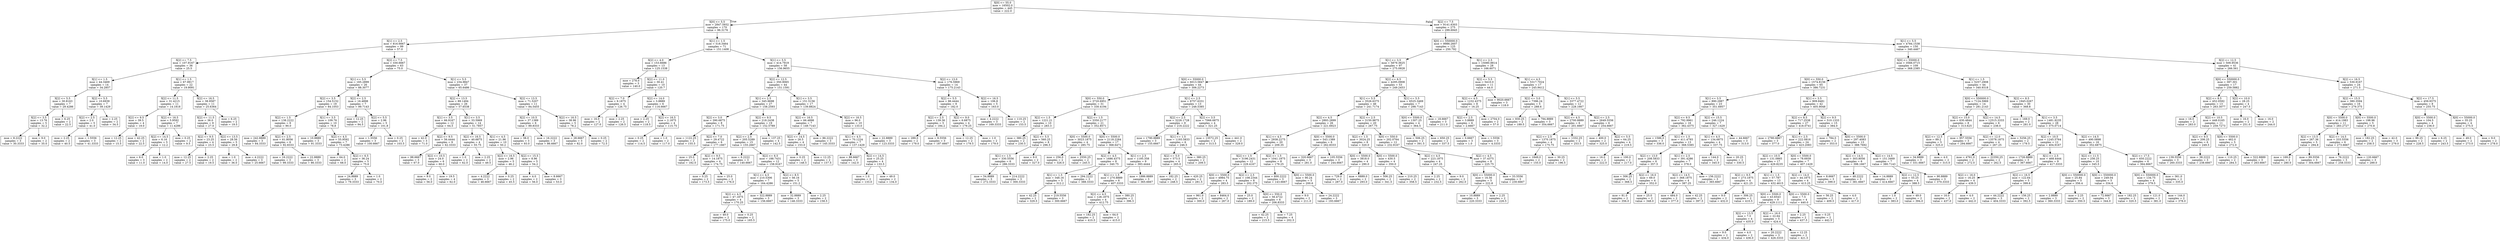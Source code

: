 digraph Tree {
node [shape=box] ;
0 [label="X[0] <= 55.0\nmse = 16502.0\nsamples = 445\nvalue = 222.0"] ;
1 [label="X[0] <= 5.5\nmse = 2847.5932\nsamples = 170\nvalue = 96.3176"] ;
0 -> 1 [labeldistance=2.5, labelangle=45, headlabel="True"] ;
2 [label="X[1] <= 2.5\nmse = 816.6667\nsamples = 99\nvalue = 57.0"] ;
1 -> 2 ;
3 [label="X[2] <= 7.5\nmse = 107.9167\nsamples = 36\nvalue = 25.5"] ;
2 -> 3 ;
4 [label="X[1] <= 1.5\nmse = 44.3469\nsamples = 14\nvalue = 34.2857"] ;
3 -> 4 ;
5 [label="X[2] <= 5.5\nmse = 30.8163\nsamples = 7\nvalue = 29.4286"] ;
4 -> 5 ;
6 [label="X[2] <= 3.5\nmse = 13.76\nsamples = 5\nvalue = 32.2"] ;
5 -> 6 ;
7 [label="mse = 8.2222\nsamples = 3\nvalue = 30.3333"] ;
6 -> 7 ;
8 [label="mse = 9.0\nsamples = 2\nvalue = 35.0"] ;
6 -> 8 ;
9 [label="mse = 6.25\nsamples = 2\nvalue = 22.5"] ;
5 -> 9 ;
10 [label="X[2] <= 5.5\nmse = 10.6939\nsamples = 7\nvalue = 39.1429"] ;
4 -> 10 ;
11 [label="X[2] <= 2.5\nmse = 2.0\nsamples = 5\nvalue = 41.0"] ;
10 -> 11 ;
12 [label="mse = 2.25\nsamples = 2\nvalue = 40.5"] ;
11 -> 12 ;
13 [label="mse = 1.5556\nsamples = 3\nvalue = 41.3333"] ;
11 -> 13 ;
14 [label="mse = 2.25\nsamples = 2\nvalue = 34.5"] ;
10 -> 14 ;
15 [label="X[1] <= 1.5\nmse = 67.9917\nsamples = 22\nvalue = 19.9091"] ;
3 -> 15 ;
16 [label="X[2] <= 11.5\nmse = 31.4215\nsamples = 11\nvalue = 14.1818"] ;
15 -> 16 ;
17 [label="X[2] <= 9.5\nmse = 39.5\nsamples = 4\nvalue = 19.0"] ;
16 -> 17 ;
18 [label="mse = 12.25\nsamples = 2\nvalue = 15.5"] ;
17 -> 18 ;
19 [label="mse = 42.25\nsamples = 2\nvalue = 22.5"] ;
17 -> 19 ;
20 [label="X[2] <= 16.5\nmse = 5.9592\nsamples = 7\nvalue = 11.4286"] ;
16 -> 20 ;
21 [label="X[2] <= 14.5\nmse = 6.16\nsamples = 5\nvalue = 12.2"] ;
20 -> 21 ;
22 [label="mse = 6.0\nsamples = 3\nvalue = 11.0"] ;
21 -> 22 ;
23 [label="mse = 1.0\nsamples = 2\nvalue = 14.0"] ;
21 -> 23 ;
24 [label="mse = 0.25\nsamples = 2\nvalue = 9.5"] ;
20 -> 24 ;
25 [label="X[2] <= 16.5\nmse = 38.9587\nsamples = 11\nvalue = 25.6364"] ;
15 -> 25 ;
26 [label="X[2] <= 11.5\nmse = 36.0\nsamples = 9\nvalue = 27.0"] ;
25 -> 26 ;
27 [label="X[2] <= 9.5\nmse = 23.25\nsamples = 4\nvalue = 23.5"] ;
26 -> 27 ;
28 [label="mse = 12.25\nsamples = 2\nvalue = 27.5"] ;
27 -> 28 ;
29 [label="mse = 2.25\nsamples = 2\nvalue = 19.5"] ;
27 -> 29 ;
30 [label="X[2] <= 13.5\nmse = 28.56\nsamples = 5\nvalue = 29.8"] ;
26 -> 30 ;
31 [label="mse = 1.0\nsamples = 2\nvalue = 36.0"] ;
30 -> 31 ;
32 [label="mse = 4.2222\nsamples = 3\nvalue = 25.6667"] ;
30 -> 32 ;
33 [label="mse = 6.25\nsamples = 2\nvalue = 19.5"] ;
25 -> 33 ;
34 [label="X[2] <= 7.5\nmse = 330.6667\nsamples = 63\nvalue = 75.0"] ;
2 -> 34 ;
35 [label="X[1] <= 5.5\nmse = 165.2899\nsamples = 26\nvalue = 88.3077"] ;
34 -> 35 ;
36 [label="X[2] <= 3.5\nmse = 154.5152\nsamples = 19\nvalue = 84.1053"] ;
35 -> 36 ;
37 [label="X[2] <= 1.5\nmse = 138.2222\nsamples = 9\nvalue = 90.0"] ;
36 -> 37 ;
38 [label="mse = 242.8889\nsamples = 3\nvalue = 84.3333"] ;
37 -> 38 ;
39 [label="X[2] <= 2.5\nmse = 61.8056\nsamples = 6\nvalue = 92.8333"] ;
37 -> 39 ;
40 [label="mse = 16.2222\nsamples = 3\nvalue = 99.3333"] ;
39 -> 40 ;
41 [label="mse = 22.8889\nsamples = 3\nvalue = 86.3333"] ;
39 -> 41 ;
42 [label="X[1] <= 3.5\nmse = 109.76\nsamples = 10\nvalue = 78.8"] ;
36 -> 42 ;
43 [label="mse = 10.8889\nsamples = 3\nvalue = 91.3333"] ;
42 -> 43 ;
44 [label="X[2] <= 4.5\nmse = 55.9592\nsamples = 7\nvalue = 73.4286"] ;
42 -> 44 ;
45 [label="mse = 64.0\nsamples = 2\nvalue = 68.0"] ;
44 -> 45 ;
46 [label="X[2] <= 6.5\nmse = 36.24\nsamples = 5\nvalue = 75.6"] ;
44 -> 46 ;
47 [label="mse = 24.8889\nsamples = 3\nvalue = 79.3333"] ;
46 -> 47 ;
48 [label="mse = 1.0\nsamples = 2\nvalue = 70.0"] ;
46 -> 48 ;
49 [label="X[2] <= 2.5\nmse = 16.4898\nsamples = 7\nvalue = 99.7143"] ;
35 -> 49 ;
50 [label="mse = 12.25\nsamples = 2\nvalue = 94.5"] ;
49 -> 50 ;
51 [label="X[2] <= 5.5\nmse = 2.96\nsamples = 5\nvalue = 101.8"] ;
49 -> 51 ;
52 [label="mse = 1.5556\nsamples = 3\nvalue = 100.6667"] ;
51 -> 52 ;
53 [label="mse = 0.25\nsamples = 2\nvalue = 103.5"] ;
51 -> 53 ;
54 [label="X[1] <= 5.5\nmse = 234.9847\nsamples = 37\nvalue = 65.6486"] ;
34 -> 54 ;
55 [label="X[2] <= 13.5\nmse = 89.1494\nsamples = 26\nvalue = 57.6538"] ;
54 -> 55 ;
56 [label="X[1] <= 3.5\nmse = 66.9167\nsamples = 12\nvalue = 64.5"] ;
55 -> 56 ;
57 [label="mse = 42.0\nsamples = 3\nvalue = 71.0"] ;
56 -> 57 ;
58 [label="X[2] <= 9.5\nmse = 56.4444\nsamples = 9\nvalue = 62.3333"] ;
56 -> 58 ;
59 [label="mse = 88.6667\nsamples = 3\nvalue = 67.0"] ;
58 -> 59 ;
60 [label="X[2] <= 10.5\nmse = 24.0\nsamples = 6\nvalue = 60.0"] ;
58 -> 60 ;
61 [label="mse = 9.0\nsamples = 2\nvalue = 56.0"] ;
60 -> 61 ;
62 [label="mse = 19.5\nsamples = 4\nvalue = 62.0"] ;
60 -> 62 ;
63 [label="X[1] <= 3.5\nmse = 33.5969\nsamples = 14\nvalue = 51.7857"] ;
55 -> 63 ;
64 [label="X[2] <= 16.5\nmse = 40.6875\nsamples = 4\nvalue = 55.75"] ;
63 -> 64 ;
65 [label="mse = 1.0\nsamples = 2\nvalue = 62.0"] ;
64 -> 65 ;
66 [label="mse = 2.25\nsamples = 2\nvalue = 49.5"] ;
64 -> 66 ;
67 [label="X[1] <= 4.5\nmse = 21.96\nsamples = 10\nvalue = 50.2"] ;
63 -> 67 ;
68 [label="X[2] <= 16.5\nmse = 2.96\nsamples = 5\nvalue = 46.2"] ;
67 -> 68 ;
69 [label="mse = 4.2222\nsamples = 3\nvalue = 46.6667"] ;
68 -> 69 ;
70 [label="mse = 0.25\nsamples = 2\nvalue = 45.5"] ;
68 -> 70 ;
71 [label="X[2] <= 15.5\nmse = 8.96\nsamples = 5\nvalue = 54.2"] ;
67 -> 71 ;
72 [label="mse = 4.0\nsamples = 2\nvalue = 56.0"] ;
71 -> 72 ;
73 [label="mse = 8.6667\nsamples = 3\nvalue = 53.0"] ;
71 -> 73 ;
74 [label="X[2] <= 13.5\nmse = 71.5207\nsamples = 11\nvalue = 84.5455"] ;
54 -> 74 ;
75 [label="X[2] <= 10.5\nmse = 37.1389\nsamples = 6\nvalue = 89.8333"] ;
74 -> 75 ;
76 [label="mse = 38.0\nsamples = 3\nvalue = 93.0"] ;
75 -> 76 ;
77 [label="mse = 16.2222\nsamples = 3\nvalue = 86.6667"] ;
75 -> 77 ;
78 [label="X[2] <= 16.5\nmse = 38.96\nsamples = 5\nvalue = 78.2"] ;
74 -> 78 ;
79 [label="mse = 28.6667\nsamples = 3\nvalue = 82.0"] ;
78 -> 79 ;
80 [label="mse = 0.25\nsamples = 2\nvalue = 72.5"] ;
78 -> 80 ;
81 [label="X[1] <= 1.5\nmse = 518.3464\nsamples = 71\nvalue = 151.1408"] ;
1 -> 81 ;
82 [label="X[2] <= 4.0\nmse = 153.6686\nsamples = 13\nvalue = 125.1538"] ;
81 -> 82 ;
83 [label="mse = 278.0\nsamples = 3\nvalue = 140.0"] ;
82 -> 83 ;
84 [label="X[2] <= 11.0\nmse = 30.41\nsamples = 10\nvalue = 120.7"] ;
82 -> 84 ;
85 [label="X[2] <= 7.0\nmse = 9.1875\nsamples = 4\nvalue = 126.75"] ;
84 -> 85 ;
86 [label="mse = 16.0\nsamples = 2\nvalue = 127.0"] ;
85 -> 86 ;
87 [label="mse = 2.25\nsamples = 2\nvalue = 126.5"] ;
85 -> 87 ;
88 [label="X[2] <= 14.0\nmse = 3.8889\nsamples = 6\nvalue = 116.6667"] ;
84 -> 88 ;
89 [label="mse = 2.25\nsamples = 2\nvalue = 118.5"] ;
88 -> 89 ;
90 [label="X[2] <= 16.5\nmse = 2.1875\nsamples = 4\nvalue = 115.75"] ;
88 -> 90 ;
91 [label="mse = 0.25\nsamples = 2\nvalue = 114.5"] ;
90 -> 91 ;
92 [label="mse = 1.0\nsamples = 2\nvalue = 117.0"] ;
90 -> 92 ;
93 [label="X[1] <= 5.5\nmse = 414.7919\nsamples = 58\nvalue = 156.9655"] ;
81 -> 93 ;
94 [label="X[2] <= 12.5\nmse = 350.9065\nsamples = 44\nvalue = 151.1591"] ;
93 -> 94 ;
95 [label="X[1] <= 2.5\nmse = 345.9698\nsamples = 27\nvalue = 158.2593"] ;
94 -> 95 ;
96 [label="X[2] <= 3.0\nmse = 390.6875\nsamples = 8\nvalue = 171.75"] ;
95 -> 96 ;
97 [label="mse = 1122.25\nsamples = 2\nvalue = 155.5"] ;
96 -> 97 ;
98 [label="X[2] <= 7.0\nmse = 29.4722\nsamples = 6\nvalue = 177.1667"] ;
96 -> 98 ;
99 [label="mse = 25.0\nsamples = 2\nvalue = 182.0"] ;
98 -> 99 ;
100 [label="X[2] <= 9.5\nmse = 14.1875\nsamples = 4\nvalue = 174.75"] ;
98 -> 100 ;
101 [label="mse = 0.25\nsamples = 2\nvalue = 173.5"] ;
100 -> 101 ;
102 [label="mse = 25.0\nsamples = 2\nvalue = 176.0"] ;
100 -> 102 ;
103 [label="X[2] <= 9.5\nmse = 218.2438\nsamples = 19\nvalue = 152.5789"] ;
95 -> 103 ;
104 [label="X[2] <= 2.5\nmse = 205.5289\nsamples = 15\nvalue = 155.2667"] ;
103 -> 104 ;
105 [label="mse = 6.2222\nsamples = 3\nvalue = 140.6667"] ;
104 -> 105 ;
106 [label="X[2] <= 6.5\nmse = 188.7431\nsamples = 12\nvalue = 158.9167"] ;
104 -> 106 ;
107 [label="X[1] <= 4.5\nmse = 210.5306\nsamples = 7\nvalue = 164.4286"] ;
106 -> 107 ;
108 [label="X[2] <= 4.5\nmse = 47.1875\nsamples = 4\nvalue = 170.25"] ;
107 -> 108 ;
109 [label="mse = 49.0\nsamples = 2\nvalue = 175.0"] ;
108 -> 109 ;
110 [label="mse = 0.25\nsamples = 2\nvalue = 165.5"] ;
108 -> 110 ;
111 [label="mse = 322.8889\nsamples = 3\nvalue = 156.6667"] ;
107 -> 111 ;
112 [label="X[2] <= 8.5\nmse = 56.16\nsamples = 5\nvalue = 151.2"] ;
106 -> 112 ;
113 [label="mse = 32.8889\nsamples = 3\nvalue = 146.3333"] ;
112 -> 113 ;
114 [label="mse = 2.25\nsamples = 2\nvalue = 158.5"] ;
112 -> 114 ;
115 [label="mse = 137.25\nsamples = 4\nvalue = 142.5"] ;
103 -> 115 ;
116 [label="X[1] <= 3.5\nmse = 151.5156\nsamples = 17\nvalue = 139.8824"] ;
94 -> 116 ;
117 [label="X[2] <= 16.5\nmse = 66.4898\nsamples = 7\nvalue = 149.7143"] ;
116 -> 117 ;
118 [label="X[2] <= 14.5\nmse = 26.5\nsamples = 4\nvalue = 153.0"] ;
117 -> 118 ;
119 [label="mse = 0.25\nsamples = 2\nvalue = 148.5"] ;
118 -> 119 ;
120 [label="mse = 12.25\nsamples = 2\nvalue = 157.5"] ;
118 -> 120 ;
121 [label="mse = 86.2222\nsamples = 3\nvalue = 145.3333"] ;
117 -> 121 ;
122 [label="X[2] <= 16.5\nmse = 96.0\nsamples = 10\nvalue = 133.0"] ;
116 -> 122 ;
123 [label="X[1] <= 4.5\nmse = 70.1224\nsamples = 7\nvalue = 137.1429"] ;
122 -> 123 ;
124 [label="mse = 88.6667\nsamples = 3\nvalue = 142.0"] ;
123 -> 124 ;
125 [label="X[2] <= 14.5\nmse = 25.25\nsamples = 4\nvalue = 133.5"] ;
123 -> 125 ;
126 [label="mse = 1.0\nsamples = 2\nvalue = 133.0"] ;
125 -> 126 ;
127 [label="mse = 49.0\nsamples = 2\nvalue = 134.0"] ;
125 -> 127 ;
128 [label="mse = 22.8889\nsamples = 3\nvalue = 123.3333"] ;
122 -> 128 ;
129 [label="X[2] <= 13.0\nmse = 176.5969\nsamples = 14\nvalue = 175.2143"] ;
93 -> 129 ;
130 [label="X[2] <= 5.5\nmse = 86.4444\nsamples = 9\nvalue = 182.0"] ;
129 -> 130 ;
131 [label="X[2] <= 2.5\nmse = 139.36\nsamples = 5\nvalue = 184.2"] ;
130 -> 131 ;
132 [label="mse = 289.0\nsamples = 2\nvalue = 179.0"] ;
131 -> 132 ;
133 [label="mse = 9.5556\nsamples = 3\nvalue = 187.6667"] ;
131 -> 133 ;
134 [label="X[2] <= 9.0\nmse = 6.6875\nsamples = 4\nvalue = 179.25"] ;
130 -> 134 ;
135 [label="mse = 12.25\nsamples = 2\nvalue = 179.5"] ;
134 -> 135 ;
136 [label="mse = 1.0\nsamples = 2\nvalue = 179.0"] ;
134 -> 136 ;
137 [label="X[2] <= 16.5\nmse = 106.8\nsamples = 5\nvalue = 163.0"] ;
129 -> 137 ;
138 [label="mse = 4.2222\nsamples = 3\nvalue = 169.3333"] ;
137 -> 138 ;
139 [label="mse = 110.25\nsamples = 2\nvalue = 153.5"] ;
137 -> 139 ;
140 [label="X[2] <= 7.5\nmse = 9141.6303\nsamples = 275\nvalue = 299.6945"] ;
0 -> 140 [labeldistance=2.5, labelangle=-45, headlabel="False"] ;
141 [label="X[0] <= 550000.0\nmse = 9986.2607\nsamples = 125\nvalue = 250.792"] ;
140 -> 141 ;
142 [label="X[1] <= 3.5\nmse = 5879.3625\nsamples = 97\nvalue = 275.0928"] ;
141 -> 142 ;
143 [label="X[0] <= 55000.0\nmse = 6013.5847\nsamples = 44\nvalue = 306.2273"] ;
142 -> 143 ;
144 [label="X[0] <= 550.0\nmse = 3720.6951\nsamples = 31\nvalue = 330.4194"] ;
143 -> 144 ;
145 [label="X[2] <= 1.5\nmse = 1221.21\nsamples = 10\nvalue = 283.3"] ;
144 -> 145 ;
146 [label="mse = 380.25\nsamples = 2\nvalue = 230.5"] ;
145 -> 146 ;
147 [label="X[2] <= 5.5\nmse = 560.25\nsamples = 8\nvalue = 296.5"] ;
145 -> 147 ;
148 [label="X[1] <= 1.5\nmse = 330.5556\nsamples = 6\nvalue = 286.3333"] ;
147 -> 148 ;
149 [label="mse = 54.8889\nsamples = 3\nvalue = 272.3333"] ;
148 -> 149 ;
150 [label="mse = 214.2222\nsamples = 3\nvalue = 300.3333"] ;
148 -> 150 ;
151 [label="mse = 9.0\nsamples = 2\nvalue = 327.0"] ;
147 -> 151 ;
152 [label="X[2] <= 1.5\nmse = 3350.2177\nsamples = 21\nvalue = 352.8571"] ;
144 -> 152 ;
153 [label="X[0] <= 5500.0\nmse = 3023.1875\nsamples = 4\nvalue = 285.75"] ;
152 -> 153 ;
154 [label="mse = 256.0\nsamples = 2\nvalue = 326.0"] ;
153 -> 154 ;
155 [label="mse = 2550.25\nsamples = 2\nvalue = 245.5"] ;
153 -> 155 ;
156 [label="X[0] <= 5500.0\nmse = 2118.2284\nsamples = 17\nvalue = 368.6471"] ;
152 -> 156 ;
157 [label="X[2] <= 4.5\nmse = 1686.4375\nsamples = 8\nvalue = 340.75"] ;
156 -> 157 ;
158 [label="X[1] <= 1.5\nmse = 348.16\nsamples = 5\nvalue = 312.2"] ;
157 -> 158 ;
159 [label="mse = 42.25\nsamples = 2\nvalue = 329.5"] ;
158 -> 159 ;
160 [label="mse = 219.5556\nsamples = 3\nvalue = 300.6667"] ;
158 -> 160 ;
161 [label="mse = 294.2222\nsamples = 3\nvalue = 388.3333"] ;
157 -> 161 ;
162 [label="X[1] <= 2.5\nmse = 1195.358\nsamples = 9\nvalue = 393.4444"] ;
156 -> 162 ;
163 [label="X[1] <= 1.5\nmse = 270.8889\nsamples = 6\nvalue = 407.3333"] ;
162 -> 163 ;
164 [label="X[2] <= 4.5\nmse = 128.1875\nsamples = 4\nvalue = 412.75"] ;
163 -> 164 ;
165 [label="mse = 182.25\nsamples = 2\nvalue = 410.5"] ;
164 -> 165 ;
166 [label="mse = 64.0\nsamples = 2\nvalue = 415.0"] ;
164 -> 166 ;
167 [label="mse = 380.25\nsamples = 2\nvalue = 396.5"] ;
163 -> 167 ;
168 [label="mse = 1886.8889\nsamples = 3\nvalue = 365.6667"] ;
162 -> 168 ;
169 [label="X[1] <= 2.5\nmse = 6757.6331\nsamples = 13\nvalue = 248.5385"] ;
143 -> 169 ;
170 [label="X[2] <= 2.5\nmse = 3226.1728\nsamples = 9\nvalue = 216.2222"] ;
169 -> 170 ;
171 [label="mse = 1790.8889\nsamples = 3\nvalue = 155.6667"] ;
170 -> 171 ;
172 [label="X[1] <= 1.5\nmse = 1193.5833\nsamples = 6\nvalue = 246.5"] ;
170 -> 172 ;
173 [label="X[2] <= 5.0\nmse = 573.5\nsamples = 4\nvalue = 265.0"] ;
172 -> 173 ;
174 [label="mse = 182.25\nsamples = 2\nvalue = 248.5"] ;
173 -> 174 ;
175 [label="mse = 420.25\nsamples = 2\nvalue = 281.5"] ;
173 -> 175 ;
176 [label="mse = 380.25\nsamples = 2\nvalue = 209.5"] ;
172 -> 176 ;
177 [label="X[2] <= 3.5\nmse = 7066.6875\nsamples = 4\nvalue = 321.25"] ;
169 -> 177 ;
178 [label="mse = 13572.25\nsamples = 2\nvalue = 313.5"] ;
177 -> 178 ;
179 [label="mse = 441.0\nsamples = 2\nvalue = 329.0"] ;
177 -> 179 ;
180 [label="X[2] <= 6.5\nmse = 4295.0908\nsamples = 53\nvalue = 249.2453"] ;
142 -> 180 ;
181 [label="X[1] <= 5.5\nmse = 3526.6375\nsamples = 46\nvalue = 241.7174"] ;
180 -> 181 ;
182 [label="X[2] <= 4.5\nmse = 2893.2899\nsamples = 26\nvalue = 221.6923"] ;
181 -> 182 ;
183 [label="X[1] <= 4.5\nmse = 2938.2275\nsamples = 20\nvalue = 209.35"] ;
182 -> 183 ;
184 [label="X[2] <= 1.5\nmse = 3196.2431\nsamples = 12\nvalue = 229.4167"] ;
183 -> 184 ;
185 [label="X[0] <= 5500.0\nmse = 4984.75\nsamples = 4\nvalue = 283.5"] ;
184 -> 185 ;
186 [label="mse = 961.0\nsamples = 2\nvalue = 300.0"] ;
185 -> 186 ;
187 [label="mse = 8464.0\nsamples = 2\nvalue = 267.0"] ;
185 -> 187 ;
188 [label="X[2] <= 2.5\nmse = 108.2344\nsamples = 8\nvalue = 202.375"] ;
184 -> 188 ;
189 [label="mse = 25.0\nsamples = 2\nvalue = 189.0"] ;
188 -> 189 ;
190 [label="X[0] <= 550.0\nmse = 56.4722\nsamples = 6\nvalue = 206.8333"] ;
188 -> 190 ;
191 [label="mse = 42.25\nsamples = 2\nvalue = 215.5"] ;
190 -> 191 ;
192 [label="mse = 7.25\nsamples = 4\nvalue = 202.5"] ;
190 -> 192 ;
193 [label="X[2] <= 1.5\nmse = 1041.1875\nsamples = 8\nvalue = 179.25"] ;
183 -> 193 ;
194 [label="mse = 600.2222\nsamples = 3\nvalue = 143.6667"] ;
193 -> 194 ;
195 [label="X[0] <= 5500.0\nmse = 90.24\nsamples = 5\nvalue = 200.6"] ;
193 -> 195 ;
196 [label="mse = 9.0\nsamples = 2\nvalue = 211.0"] ;
195 -> 196 ;
197 [label="mse = 24.2222\nsamples = 3\nvalue = 193.6667"] ;
195 -> 197 ;
198 [label="X[0] <= 5500.0\nmse = 543.1389\nsamples = 6\nvalue = 262.8333"] ;
182 -> 198 ;
199 [label="mse = 320.6667\nsamples = 3\nvalue = 281.0"] ;
198 -> 199 ;
200 [label="mse = 105.5556\nsamples = 3\nvalue = 244.6667"] ;
198 -> 200 ;
201 [label="X[2] <= 2.5\nmse = 3150.9875\nsamples = 20\nvalue = 267.75"] ;
181 -> 201 ;
202 [label="X[2] <= 1.5\nmse = 3024.25\nsamples = 8\nvalue = 320.0"] ;
201 -> 202 ;
203 [label="X[0] <= 5500.0\nmse = 3818.0\nsamples = 4\nvalue = 290.0"] ;
202 -> 203 ;
204 [label="mse = 729.0\nsamples = 2\nvalue = 287.0"] ;
203 -> 204 ;
205 [label="mse = 6889.0\nsamples = 2\nvalue = 293.0"] ;
203 -> 205 ;
206 [label="X[0] <= 5500.0\nmse = 430.5\nsamples = 4\nvalue = 350.0"] ;
202 -> 206 ;
207 [label="mse = 506.25\nsamples = 2\nvalue = 341.5"] ;
206 -> 207 ;
208 [label="mse = 210.25\nsamples = 2\nvalue = 358.5"] ;
206 -> 208 ;
209 [label="X[0] <= 550.0\nmse = 202.0764\nsamples = 12\nvalue = 232.9167"] ;
201 -> 209 ;
210 [label="X[2] <= 4.5\nmse = 223.1875\nsamples = 4\nvalue = 247.25"] ;
209 -> 210 ;
211 [label="mse = 2.25\nsamples = 2\nvalue = 232.5"] ;
210 -> 211 ;
212 [label="mse = 9.0\nsamples = 2\nvalue = 262.0"] ;
210 -> 212 ;
213 [label="X[2] <= 4.5\nmse = 37.4375\nsamples = 8\nvalue = 225.75"] ;
209 -> 213 ;
214 [label="X[0] <= 55000.0\nmse = 16.56\nsamples = 5\nvalue = 222.8"] ;
213 -> 214 ;
215 [label="mse = 10.8889\nsamples = 3\nvalue = 220.3333"] ;
214 -> 215 ;
216 [label="mse = 2.25\nsamples = 2\nvalue = 226.5"] ;
214 -> 216 ;
217 [label="mse = 33.5556\nsamples = 3\nvalue = 230.6667"] ;
213 -> 217 ;
218 [label="X[1] <= 5.5\nmse = 6525.3469\nsamples = 7\nvalue = 298.7143"] ;
180 -> 218 ;
219 [label="X[0] <= 5500.0\nmse = 1307.25\nsamples = 4\nvalue = 364.5"] ;
218 -> 219 ;
220 [label="mse = 506.25\nsamples = 2\nvalue = 391.5"] ;
219 -> 220 ;
221 [label="mse = 650.25\nsamples = 2\nvalue = 337.5"] ;
219 -> 221 ;
222 [label="mse = 18.6667\nsamples = 3\nvalue = 211.0"] ;
218 -> 222 ;
223 [label="X[1] <= 2.5\nmse = 15080.8814\nsamples = 28\nvalue = 166.6071"] ;
141 -> 223 ;
224 [label="X[2] <= 5.5\nmse = 5410.0\nsamples = 11\nvalue = 44.0"] ;
223 -> 224 ;
225 [label="X[2] <= 4.5\nmse = 1232.4375\nsamples = 8\nvalue = 16.25"] ;
224 -> 225 ;
226 [label="X[2] <= 2.5\nmse = 3.8889\nsamples = 6\nvalue = 2.6667"] ;
225 -> 226 ;
227 [label="mse = 0.6667\nsamples = 3\nvalue = 1.0"] ;
226 -> 227 ;
228 [label="mse = 1.5556\nsamples = 3\nvalue = 4.3333"] ;
226 -> 228 ;
229 [label="mse = 2704.0\nsamples = 2\nvalue = 57.0"] ;
225 -> 229 ;
230 [label="mse = 9020.6667\nsamples = 3\nvalue = 118.0"] ;
224 -> 230 ;
231 [label="X[1] <= 4.5\nmse = 5317.7024\nsamples = 17\nvalue = 245.9412"] ;
223 -> 231 ;
232 [label="X[2] <= 3.0\nmse = 7396.24\nsamples = 5\nvalue = 288.6"] ;
231 -> 232 ;
233 [label="mse = 930.25\nsamples = 2\nvalue = 189.5"] ;
232 -> 233 ;
234 [label="mse = 794.8889\nsamples = 3\nvalue = 354.6667"] ;
232 -> 234 ;
235 [label="X[1] <= 5.5\nmse = 3377.4722\nsamples = 12\nvalue = 228.1667"] ;
231 -> 235 ;
236 [label="X[2] <= 4.5\nmse = 2700.8889\nsamples = 6\nvalue = 201.6667"] ;
235 -> 236 ;
237 [label="X[2] <= 2.5\nmse = 1370.1875\nsamples = 4\nvalue = 175.75"] ;
236 -> 237 ;
238 [label="mse = 1849.0\nsamples = 2\nvalue = 155.0"] ;
237 -> 238 ;
239 [label="mse = 30.25\nsamples = 2\nvalue = 196.5"] ;
237 -> 239 ;
240 [label="mse = 1332.25\nsamples = 2\nvalue = 253.5"] ;
236 -> 240 ;
241 [label="X[2] <= 2.5\nmse = 2649.5556\nsamples = 6\nvalue = 254.6667"] ;
235 -> 241 ;
242 [label="mse = 400.0\nsamples = 2\nvalue = 325.0"] ;
241 -> 242 ;
243 [label="X[2] <= 5.5\nmse = 64.25\nsamples = 4\nvalue = 219.5"] ;
241 -> 243 ;
244 [label="mse = 16.0\nsamples = 2\nvalue = 222.0"] ;
243 -> 244 ;
245 [label="mse = 100.0\nsamples = 2\nvalue = 217.0"] ;
243 -> 245 ;
246 [label="X[1] <= 5.5\nmse = 4784.1538\nsamples = 150\nvalue = 340.4467"] ;
140 -> 246 ;
247 [label="X[0] <= 55000.0\nmse = 3566.0715\nsamples = 109\nvalue = 368.2385"] ;
246 -> 247 ;
248 [label="X[0] <= 550.0\nmse = 1574.8156\nsamples = 65\nvalue = 386.7231"] ;
247 -> 248 ;
249 [label="X[1] <= 3.5\nmse = 890.2987\nsamples = 23\nvalue = 351.6957"] ;
248 -> 249 ;
250 [label="X[2] <= 9.5\nmse = 792.9961\nsamples = 16\nvalue = 362.4375"] ;
249 -> 250 ;
251 [label="mse = 1586.0\nsamples = 3\nvalue = 336.0"] ;
250 -> 251 ;
252 [label="X[1] <= 1.5\nmse = 411.4793\nsamples = 13\nvalue = 368.5385"] ;
250 -> 252 ;
253 [label="X[2] <= 13.0\nmse = 208.5833\nsamples = 6\nvalue = 357.5"] ;
252 -> 253 ;
254 [label="mse = 306.25\nsamples = 2\nvalue = 368.5"] ;
253 -> 254 ;
255 [label="X[2] <= 16.0\nmse = 69.0\nsamples = 4\nvalue = 352.0"] ;
253 -> 255 ;
256 [label="mse = 81.0\nsamples = 2\nvalue = 356.0"] ;
255 -> 256 ;
257 [label="mse = 25.0\nsamples = 2\nvalue = 348.0"] ;
255 -> 257 ;
258 [label="X[1] <= 2.5\nmse = 391.4286\nsamples = 7\nvalue = 378.0"] ;
252 -> 258 ;
259 [label="X[2] <= 14.5\nmse = 368.1875\nsamples = 4\nvalue = 387.25"] ;
258 -> 259 ;
260 [label="mse = 484.0\nsamples = 2\nvalue = 377.0"] ;
259 -> 260 ;
261 [label="mse = 42.25\nsamples = 2\nvalue = 397.5"] ;
259 -> 261 ;
262 [label="mse = 156.2222\nsamples = 3\nvalue = 365.6667"] ;
258 -> 262 ;
263 [label="X[2] <= 15.5\nmse = 246.1224\nsamples = 7\nvalue = 327.1429"] ;
249 -> 263 ;
264 [label="X[1] <= 4.5\nmse = 134.6875\nsamples = 4\nvalue = 337.75"] ;
263 -> 264 ;
265 [label="mse = 144.0\nsamples = 2\nvalue = 345.0"] ;
264 -> 265 ;
266 [label="mse = 20.25\nsamples = 2\nvalue = 330.5"] ;
264 -> 266 ;
267 [label="mse = 44.6667\nsamples = 3\nvalue = 313.0"] ;
263 -> 267 ;
268 [label="X[1] <= 3.5\nmse = 909.8481\nsamples = 42\nvalue = 405.9048"] ;
248 -> 268 ;
269 [label="X[2] <= 8.5\nmse = 717.2538\nsamples = 27\nvalue = 418.0741"] ;
268 -> 269 ;
270 [label="mse = 2780.6667\nsamples = 3\nvalue = 377.0"] ;
269 -> 270 ;
271 [label="X[1] <= 2.5\nmse = 222.0816\nsamples = 24\nvalue = 423.2083"] ;
269 -> 271 ;
272 [label="X[2] <= 10.5\nmse = 131.0865\nsamples = 17\nvalue = 429.8235"] ;
271 -> 272 ;
273 [label="X[2] <= 9.5\nmse = 273.1875\nsamples = 4\nvalue = 421.25"] ;
272 -> 273 ;
274 [label="mse = 9.0\nsamples = 2\nvalue = 432.0"] ;
273 -> 274 ;
275 [label="mse = 306.25\nsamples = 2\nvalue = 410.5"] ;
273 -> 275 ;
276 [label="X[1] <= 1.5\nmse = 57.787\nsamples = 13\nvalue = 432.4615"] ;
272 -> 276 ;
277 [label="X[0] <= 5500.0\nmse = 43.6543\nsamples = 9\nvalue = 429.1111"] ;
276 -> 277 ;
278 [label="X[2] <= 13.5\nmse = 7.5\nsamples = 4\nvalue = 435.0"] ;
277 -> 278 ;
279 [label="mse = 9.0\nsamples = 2\nvalue = 434.0"] ;
278 -> 279 ;
280 [label="mse = 4.0\nsamples = 2\nvalue = 436.0"] ;
278 -> 280 ;
281 [label="X[2] <= 16.0\nmse = 22.64\nsamples = 5\nvalue = 424.4"] ;
277 -> 281 ;
282 [label="mse = 20.2222\nsamples = 3\nvalue = 426.3333"] ;
281 -> 282 ;
283 [label="mse = 12.25\nsamples = 2\nvalue = 421.5"] ;
281 -> 283 ;
284 [label="X[0] <= 5500.0\nmse = 7.5\nsamples = 4\nvalue = 440.0"] ;
276 -> 284 ;
285 [label="mse = 2.25\nsamples = 2\nvalue = 437.5"] ;
284 -> 285 ;
286 [label="mse = 0.25\nsamples = 2\nvalue = 442.5"] ;
284 -> 286 ;
287 [label="X[0] <= 5500.0\nmse = 78.6939\nsamples = 7\nvalue = 407.1429"] ;
271 -> 287 ;
288 [label="X[2] <= 14.0\nmse = 44.1875\nsamples = 4\nvalue = 413.25"] ;
287 -> 288 ;
289 [label="mse = 56.25\nsamples = 2\nvalue = 409.5"] ;
288 -> 289 ;
290 [label="mse = 4.0\nsamples = 2\nvalue = 417.0"] ;
288 -> 290 ;
291 [label="mse = 8.6667\nsamples = 3\nvalue = 399.0"] ;
287 -> 291 ;
292 [label="X[2] <= 9.5\nmse = 510.1333\nsamples = 15\nvalue = 384.0"] ;
268 -> 292 ;
293 [label="mse = 784.0\nsamples = 2\nvalue = 353.0"] ;
292 -> 293 ;
294 [label="X[0] <= 5500.0\nmse = 297.4083\nsamples = 13\nvalue = 388.7692"] ;
292 -> 294 ;
295 [label="X[2] <= 14.5\nmse = 303.8056\nsamples = 6\nvalue = 398.1667"] ;
294 -> 295 ;
296 [label="mse = 48.2222\nsamples = 3\nvalue = 381.6667"] ;
295 -> 296 ;
297 [label="mse = 14.8889\nsamples = 3\nvalue = 414.6667"] ;
295 -> 297 ;
298 [label="X[2] <= 14.5\nmse = 151.3469\nsamples = 7\nvalue = 380.7143"] ;
294 -> 298 ;
299 [label="X[2] <= 12.5\nmse = 55.25\nsamples = 4\nvalue = 388.5"] ;
298 -> 299 ;
300 [label="mse = 1.0\nsamples = 2\nvalue = 383.0"] ;
299 -> 300 ;
301 [label="mse = 49.0\nsamples = 2\nvalue = 394.0"] ;
299 -> 301 ;
302 [label="mse = 90.8889\nsamples = 3\nvalue = 370.3333"] ;
298 -> 302 ;
303 [label="X[1] <= 1.5\nmse = 5257.2908\nsamples = 44\nvalue = 340.9318"] ;
247 -> 303 ;
304 [label="X[0] <= 550000.0\nmse = 7124.5969\nsamples = 14\nvalue = 281.2143"] ;
303 -> 304 ;
305 [label="X[2] <= 15.0\nmse = 630.4844\nsamples = 8\nvalue = 313.625"] ;
304 -> 305 ;
306 [label="X[2] <= 12.5\nmse = 89.2\nsamples = 5\nvalue = 325.0"] ;
305 -> 306 ;
307 [label="mse = 34.8889\nsamples = 3\nvalue = 331.6667"] ;
306 -> 307 ;
308 [label="mse = 4.0\nsamples = 2\nvalue = 315.0"] ;
306 -> 308 ;
309 [label="mse = 957.5556\nsamples = 3\nvalue = 294.6667"] ;
305 -> 309 ;
310 [label="X[2] <= 14.5\nmse = 12515.3333\nsamples = 6\nvalue = 238.0"] ;
304 -> 310 ;
311 [label="X[2] <= 12.0\nmse = 13578.1875\nsamples = 4\nvalue = 267.25"] ;
310 -> 311 ;
312 [label="mse = 4761.0\nsamples = 2\nvalue = 272.0"] ;
311 -> 312 ;
313 [label="mse = 22350.25\nsamples = 2\nvalue = 262.5"] ;
311 -> 313 ;
314 [label="mse = 5256.25\nsamples = 2\nvalue = 179.5"] ;
310 -> 314 ;
315 [label="X[2] <= 8.5\nmse = 1945.0267\nsamples = 30\nvalue = 368.8"] ;
303 -> 315 ;
316 [label="mse = 169.0\nsamples = 2\nvalue = 281.0"] ;
315 -> 316 ;
317 [label="X[1] <= 3.5\nmse = 1481.9235\nsamples = 28\nvalue = 375.0714"] ;
315 -> 317 ;
318 [label="X[2] <= 10.5\nmse = 1245.5764\nsamples = 12\nvalue = 404.9167"] ;
317 -> 318 ;
319 [label="mse = 1726.8889\nsamples = 3\nvalue = 367.6667"] ;
318 -> 319 ;
320 [label="X[1] <= 2.5\nmse = 468.4444\nsamples = 9\nvalue = 417.3333"] ;
318 -> 320 ;
321 [label="X[2] <= 16.0\nmse = 16.25\nsamples = 4\nvalue = 439.5"] ;
320 -> 321 ;
322 [label="mse = 16.0\nsamples = 2\nvalue = 437.0"] ;
321 -> 322 ;
323 [label="mse = 4.0\nsamples = 2\nvalue = 442.0"] ;
321 -> 323 ;
324 [label="X[2] <= 16.5\nmse = 122.64\nsamples = 5\nvalue = 399.6"] ;
320 -> 324 ;
325 [label="mse = 44.2222\nsamples = 3\nvalue = 404.3333"] ;
324 -> 325 ;
326 [label="mse = 156.25\nsamples = 2\nvalue = 392.5"] ;
324 -> 326 ;
327 [label="X[2] <= 14.5\nmse = 490.0898\nsamples = 16\nvalue = 352.6875"] ;
317 -> 327 ;
328 [label="X[2] <= 11.5\nmse = 256.25\nsamples = 10\nvalue = 345.5"] ;
327 -> 328 ;
329 [label="X[0] <= 550000.0\nmse = 25.84\nsamples = 5\nvalue = 356.4"] ;
328 -> 329 ;
330 [label="mse = 2.8889\nsamples = 3\nvalue = 360.3333"] ;
329 -> 330 ;
331 [label="mse = 2.25\nsamples = 2\nvalue = 350.5"] ;
329 -> 331 ;
332 [label="X[0] <= 550000.0\nmse = 249.04\nsamples = 5\nvalue = 334.6"] ;
328 -> 332 ;
333 [label="mse = 72.6667\nsamples = 3\nvalue = 344.0"] ;
332 -> 333 ;
334 [label="mse = 182.25\nsamples = 2\nvalue = 320.5"] ;
332 -> 334 ;
335 [label="X[2] <= 17.5\nmse = 650.2222\nsamples = 6\nvalue = 364.6667"] ;
327 -> 335 ;
336 [label="X[0] <= 550000.0\nmse = 134.75\nsamples = 4\nvalue = 379.5"] ;
335 -> 336 ;
337 [label="mse = 121.0\nsamples = 2\nvalue = 381.0"] ;
336 -> 337 ;
338 [label="mse = 144.0\nsamples = 2\nvalue = 378.0"] ;
336 -> 338 ;
339 [label="mse = 361.0\nsamples = 2\nvalue = 335.0"] ;
335 -> 339 ;
340 [label="X[2] <= 12.5\nmse = 509.9536\nsamples = 41\nvalue = 266.561"] ;
246 -> 340 ;
341 [label="X[0] <= 550000.0\nmse = 397.301\nsamples = 17\nvalue = 259.5882"] ;
340 -> 341 ;
342 [label="X[2] <= 8.5\nmse = 452.0592\nsamples = 13\nvalue = 263.3077"] ;
341 -> 342 ;
343 [label="mse = 16.0\nsamples = 2\nvalue = 283.0"] ;
342 -> 343 ;
344 [label="X[2] <= 10.5\nmse = 448.0165\nsamples = 11\nvalue = 259.7273"] ;
342 -> 344 ;
345 [label="X[2] <= 9.5\nmse = 206.25\nsamples = 6\nvalue = 249.5"] ;
344 -> 345 ;
346 [label="mse = 139.5556\nsamples = 3\nvalue = 260.3333"] ;
345 -> 346 ;
347 [label="mse = 38.2222\nsamples = 3\nvalue = 238.6667"] ;
345 -> 347 ;
348 [label="X[0] <= 5500.0\nmse = 462.0\nsamples = 5\nvalue = 272.0"] ;
344 -> 348 ;
349 [label="mse = 110.25\nsamples = 2\nvalue = 284.5"] ;
348 -> 349 ;
350 [label="mse = 522.8889\nsamples = 3\nvalue = 263.6667"] ;
348 -> 350 ;
351 [label="X[2] <= 10.0\nmse = 28.25\nsamples = 4\nvalue = 247.5"] ;
341 -> 351 ;
352 [label="mse = 16.0\nsamples = 2\nvalue = 251.0"] ;
351 -> 352 ;
353 [label="mse = 16.0\nsamples = 2\nvalue = 244.0"] ;
351 -> 353 ;
354 [label="X[2] <= 16.5\nmse = 530.9167\nsamples = 24\nvalue = 271.5"] ;
340 -> 354 ;
355 [label="X[2] <= 15.5\nmse = 380.3594\nsamples = 16\nvalue = 279.375"] ;
354 -> 355 ;
356 [label="X[0] <= 5500.0\nmse = 414.1983\nsamples = 11\nvalue = 283.2727"] ;
355 -> 356 ;
357 [label="X[2] <= 13.5\nmse = 267.36\nsamples = 5\nvalue = 294.8"] ;
356 -> 357 ;
358 [label="mse = 169.0\nsamples = 2\nvalue = 280.0"] ;
357 -> 358 ;
359 [label="mse = 89.5556\nsamples = 3\nvalue = 304.6667"] ;
357 -> 359 ;
360 [label="X[2] <= 14.5\nmse = 333.5556\nsamples = 6\nvalue = 273.6667"] ;
356 -> 360 ;
361 [label="mse = 76.2222\nsamples = 3\nvalue = 258.3333"] ;
360 -> 361 ;
362 [label="mse = 120.6667\nsamples = 3\nvalue = 289.0"] ;
360 -> 362 ;
363 [label="X[0] <= 5500.0\nmse = 198.96\nsamples = 5\nvalue = 270.8"] ;
355 -> 363 ;
364 [label="mse = 182.25\nsamples = 2\nvalue = 258.5"] ;
363 -> 364 ;
365 [label="mse = 42.0\nsamples = 3\nvalue = 279.0"] ;
363 -> 365 ;
366 [label="X[2] <= 17.5\nmse = 459.9375\nsamples = 8\nvalue = 255.75"] ;
354 -> 366 ;
367 [label="X[0] <= 5500.0\nmse = 104.5\nsamples = 4\nvalue = 236.0"] ;
366 -> 367 ;
368 [label="mse = 90.25\nsamples = 2\nvalue = 228.5"] ;
367 -> 368 ;
369 [label="mse = 6.25\nsamples = 2\nvalue = 243.5"] ;
367 -> 369 ;
370 [label="X[0] <= 55000.0\nmse = 35.25\nsamples = 4\nvalue = 275.5"] ;
366 -> 370 ;
371 [label="mse = 49.0\nsamples = 2\nvalue = 273.0"] ;
370 -> 371 ;
372 [label="mse = 9.0\nsamples = 2\nvalue = 278.0"] ;
370 -> 372 ;
}